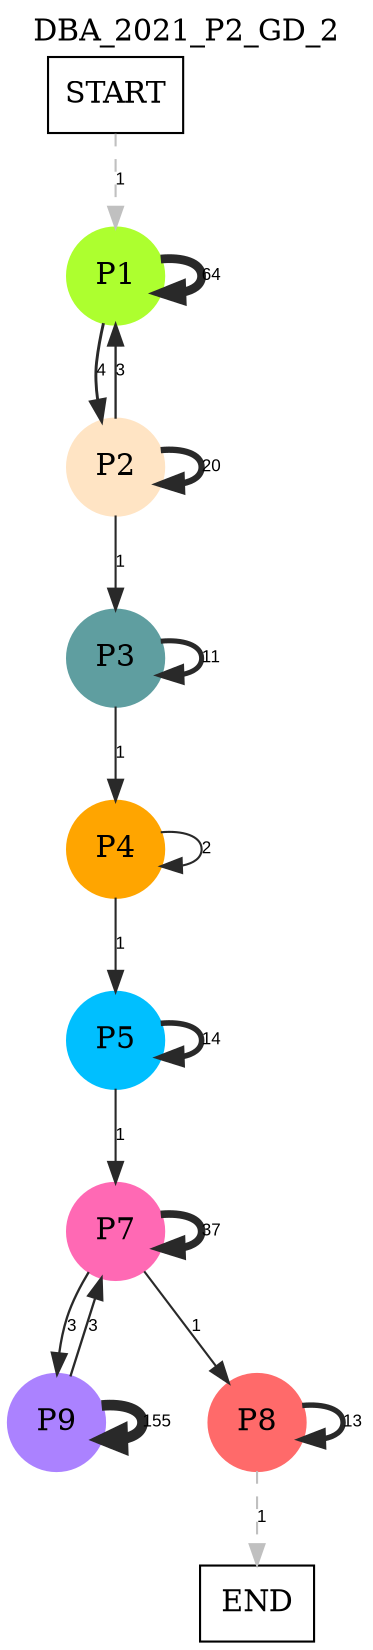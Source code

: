 digraph DBA_2021_P2_GD_2 {
	labelloc="t";
	label=DBA_2021_P2_GD_2;
	dpi = 150
	size="16,11!";
	margin = 0;
"START" [shape=box, fillcolor=white, style=filled, color=black]
"P1" [shape=circle, color=greenyellow, style=filled]
"P2" [shape=circle, color=bisque, style=filled]
"P3" [shape=circle, color=cadetblue, style=filled]
"P4" [shape=circle, color=orange, style=filled]
"P5" [shape=circle, color=deepskyblue, style=filled]
"P7" [shape=circle, color=hotpink, style=filled]
"P9" [shape=circle, color=mediumpurple1, style=filled]
"P8" [shape=circle, color=indianred1, style=filled]
"END" [shape=box, fillcolor=white, style=filled, color=black]
"START" -> "P1" [ style = dashed color=grey label ="1" labelfloat=false fontname="Arial" fontsize=8]

"P1" -> "P1" [ color=grey16 penwidth = "4.15888308335967"label ="64" labelfloat=false fontname="Arial" fontsize=8]

"P1" -> "P2" [ color=grey16 penwidth = "1.38629436111989"label ="4" labelfloat=false fontname="Arial" fontsize=8]

"P2" -> "P1" [ color=grey16 penwidth = "1.09861228866811"label ="3" labelfloat=false fontname="Arial" fontsize=8]

"P2" -> "P2" [ color=grey16 penwidth = "2.99573227355399"label ="20" labelfloat=false fontname="Arial" fontsize=8]

"P2" -> "P3" [ color=grey16 penwidth = "1"label ="1" labelfloat=false fontname="Arial" fontsize=8]

"P3" -> "P3" [ color=grey16 penwidth = "2.39789527279837"label ="11" labelfloat=false fontname="Arial" fontsize=8]

"P3" -> "P4" [ color=grey16 penwidth = "1"label ="1" labelfloat=false fontname="Arial" fontsize=8]

"P4" -> "P4" [ color=grey16 penwidth = "1"label ="2" labelfloat=false fontname="Arial" fontsize=8]

"P4" -> "P5" [ color=grey16 penwidth = "1"label ="1" labelfloat=false fontname="Arial" fontsize=8]

"P5" -> "P5" [ color=grey16 penwidth = "2.63905732961526"label ="14" labelfloat=false fontname="Arial" fontsize=8]

"P5" -> "P7" [ color=grey16 penwidth = "1"label ="1" labelfloat=false fontname="Arial" fontsize=8]

"P7" -> "P7" [ color=grey16 penwidth = "3.61091791264422"label ="37" labelfloat=false fontname="Arial" fontsize=8]

"P7" -> "P9" [ color=grey16 penwidth = "1.09861228866811"label ="3" labelfloat=false fontname="Arial" fontsize=8]

"P7" -> "P8" [ color=grey16 penwidth = "1"label ="1" labelfloat=false fontname="Arial" fontsize=8]

"P9" -> "P7" [ color=grey16 penwidth = "1.09861228866811"label ="3" labelfloat=false fontname="Arial" fontsize=8]

"P9" -> "P9" [ color=grey16 penwidth = "5.04342511691925"label ="155" labelfloat=false fontname="Arial" fontsize=8]

"P8" -> "P8" [ color=grey16 penwidth = "2.56494935746154"label ="13" labelfloat=false fontname="Arial" fontsize=8]

"P8" -> "END" [ style = dashed color=grey label ="1" labelfloat=false fontname="Arial" fontsize=8]

}
